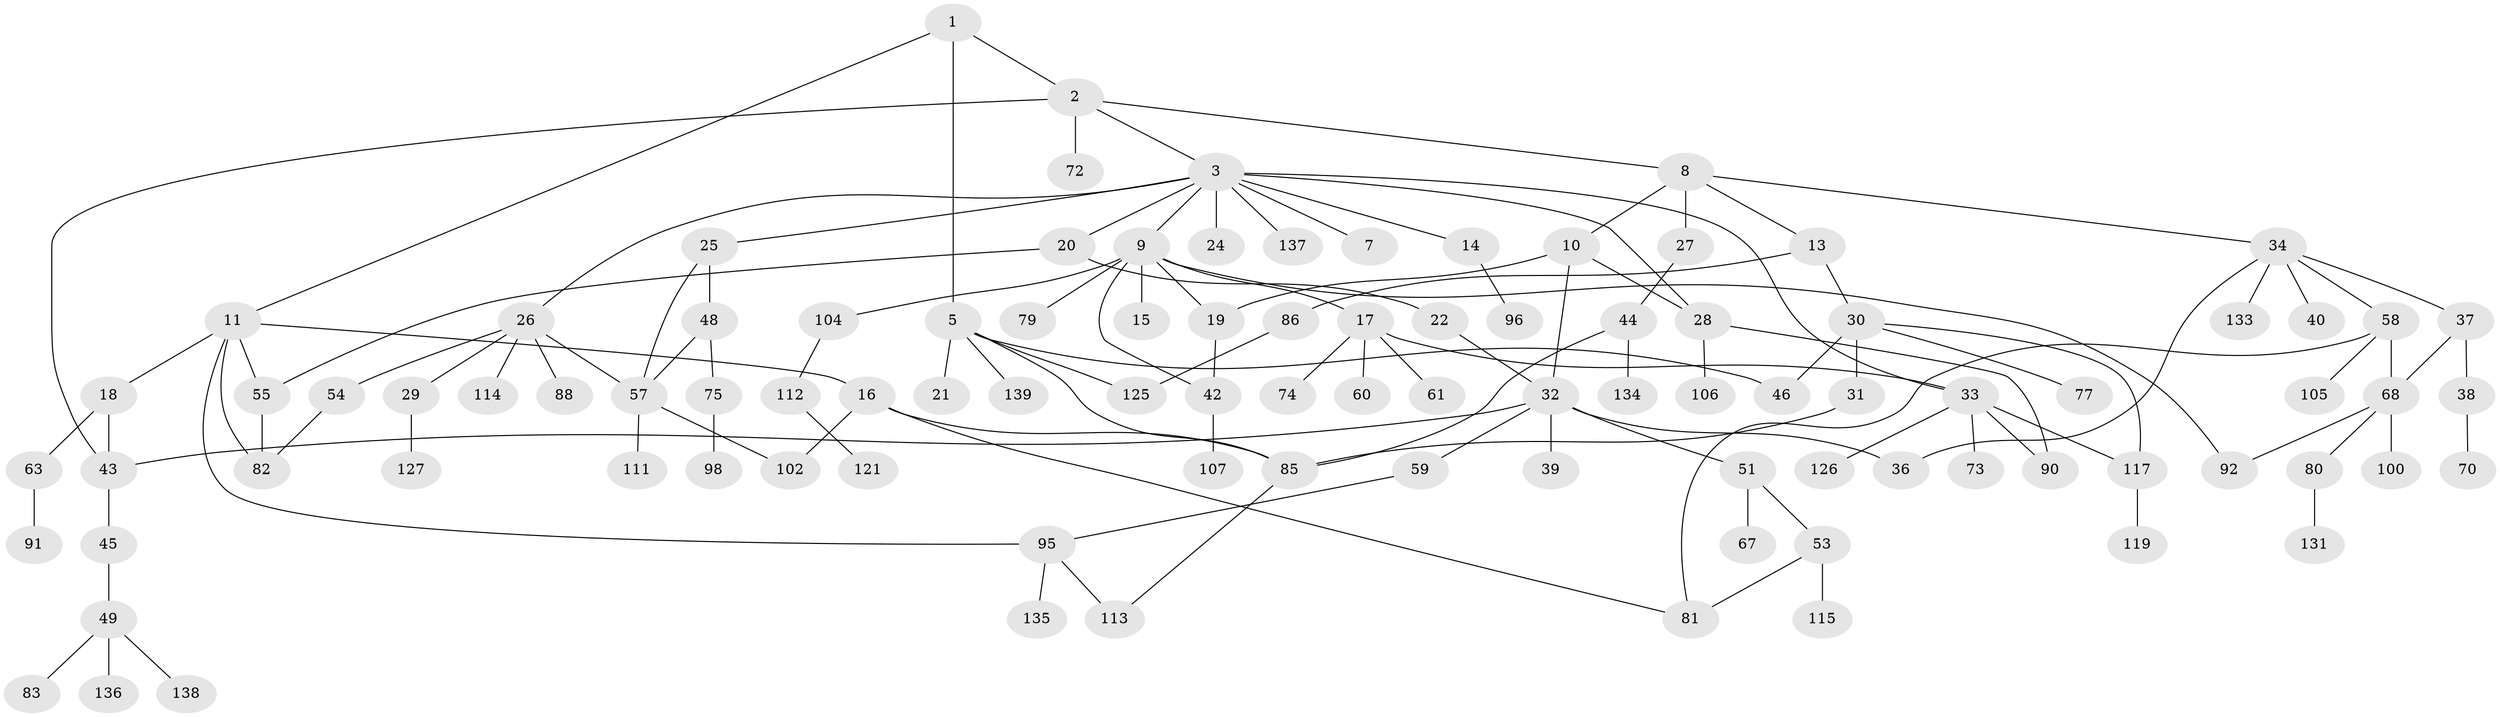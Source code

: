 // original degree distribution, {2: 0.28776978417266186, 5: 0.02158273381294964, 6: 0.05755395683453238, 3: 0.2014388489208633, 4: 0.07913669064748201, 7: 0.014388489208633094, 1: 0.3381294964028777}
// Generated by graph-tools (version 1.1) at 2025/10/02/27/25 16:10:52]
// undirected, 99 vertices, 125 edges
graph export_dot {
graph [start="1"]
  node [color=gray90,style=filled];
  1 [super="+4"];
  2 [super="+64"];
  3 [super="+6"];
  5 [super="+103"];
  7;
  8 [super="+128"];
  9 [super="+12"];
  10 [super="+41"];
  11 [super="+76"];
  13 [super="+101"];
  14;
  15 [super="+108"];
  16 [super="+129"];
  17 [super="+56"];
  18 [super="+23"];
  19;
  20;
  21;
  22;
  24;
  25;
  26 [super="+35"];
  27;
  28 [super="+65"];
  29;
  30 [super="+50"];
  31;
  32 [super="+47"];
  33 [super="+99"];
  34 [super="+52"];
  36 [super="+62"];
  37;
  38 [super="+89"];
  39;
  40;
  42;
  43;
  44 [super="+132"];
  45 [super="+78"];
  46;
  48 [super="+130"];
  49 [super="+93"];
  51 [super="+124"];
  53;
  54;
  55 [super="+71"];
  57 [super="+69"];
  58 [super="+66"];
  59;
  60;
  61;
  63;
  67;
  68 [super="+118"];
  70;
  72;
  73;
  74;
  75 [super="+87"];
  77;
  79;
  80 [super="+116"];
  81 [super="+122"];
  82 [super="+84"];
  83;
  85 [super="+109"];
  86;
  88;
  90;
  91;
  92 [super="+94"];
  95 [super="+97"];
  96 [super="+120"];
  98;
  100;
  102;
  104 [super="+110"];
  105;
  106;
  107 [super="+123"];
  111;
  112;
  113;
  114;
  115;
  117;
  119;
  121;
  125;
  126;
  127;
  131;
  133;
  134;
  135;
  136;
  137;
  138;
  139;
  1 -- 2;
  1 -- 11;
  1 -- 5;
  2 -- 3;
  2 -- 8;
  2 -- 43;
  2 -- 72;
  3 -- 14;
  3 -- 25;
  3 -- 26;
  3 -- 137;
  3 -- 33;
  3 -- 20;
  3 -- 7;
  3 -- 24;
  3 -- 9;
  3 -- 28;
  5 -- 21;
  5 -- 139;
  5 -- 125;
  5 -- 85;
  5 -- 46;
  8 -- 10;
  8 -- 13;
  8 -- 27;
  8 -- 34;
  9 -- 17;
  9 -- 92;
  9 -- 104;
  9 -- 19;
  9 -- 42;
  9 -- 15 [weight=2];
  9 -- 79;
  10 -- 32;
  10 -- 28;
  10 -- 19;
  11 -- 16;
  11 -- 18;
  11 -- 55;
  11 -- 95;
  11 -- 82;
  13 -- 30;
  13 -- 86;
  14 -- 96;
  16 -- 85;
  16 -- 81;
  16 -- 102;
  17 -- 33;
  17 -- 61;
  17 -- 74;
  17 -- 60;
  18 -- 43;
  18 -- 63;
  19 -- 42;
  20 -- 22;
  20 -- 55;
  22 -- 32;
  25 -- 48;
  25 -- 57;
  26 -- 29;
  26 -- 88;
  26 -- 54;
  26 -- 114;
  26 -- 57;
  27 -- 44;
  28 -- 90;
  28 -- 106;
  29 -- 127;
  30 -- 31;
  30 -- 46;
  30 -- 77;
  30 -- 117;
  31 -- 85;
  32 -- 39;
  32 -- 51;
  32 -- 43;
  32 -- 59;
  32 -- 36;
  33 -- 73;
  33 -- 90;
  33 -- 117;
  33 -- 126;
  34 -- 36;
  34 -- 37;
  34 -- 40;
  34 -- 58;
  34 -- 133;
  37 -- 38;
  37 -- 68;
  38 -- 70;
  42 -- 107;
  43 -- 45;
  44 -- 134;
  44 -- 85;
  45 -- 49;
  48 -- 75;
  48 -- 57;
  49 -- 83;
  49 -- 138;
  49 -- 136;
  51 -- 53;
  51 -- 67;
  53 -- 81;
  53 -- 115;
  54 -- 82;
  55 -- 82;
  57 -- 102;
  57 -- 111;
  58 -- 68;
  58 -- 105;
  58 -- 81;
  59 -- 95;
  63 -- 91;
  68 -- 80;
  68 -- 100;
  68 -- 92;
  75 -- 98;
  80 -- 131;
  85 -- 113;
  86 -- 125;
  95 -- 113;
  95 -- 135;
  104 -- 112;
  112 -- 121;
  117 -- 119;
}
